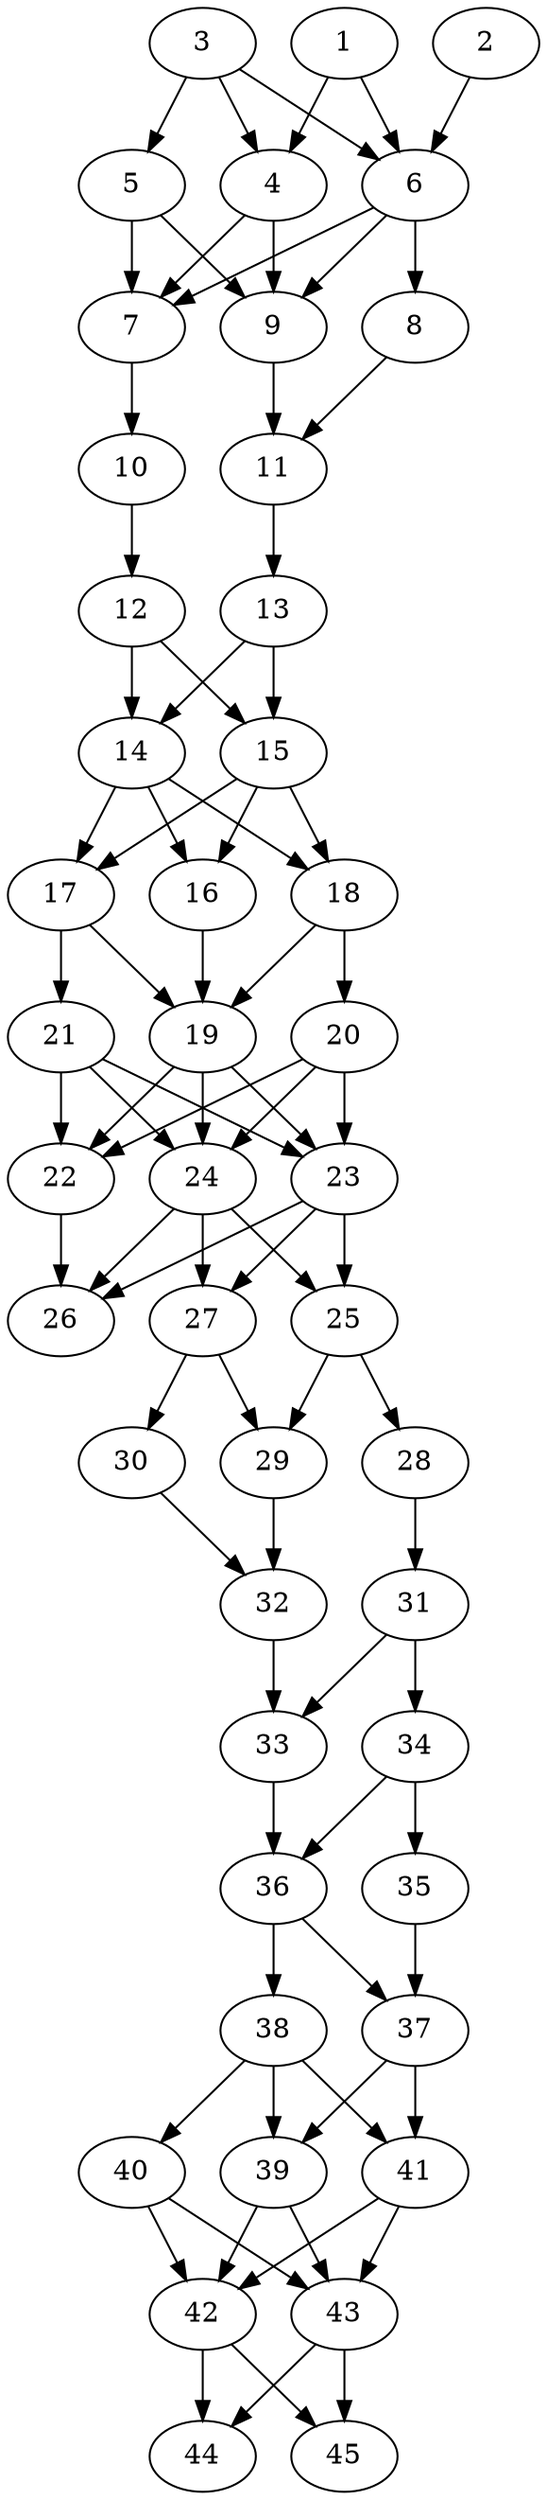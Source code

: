 // DAG automatically generated by daggen at Thu Oct  3 14:07:23 2019
// ./daggen --dot -n 45 --ccr 0.4 --fat 0.3 --regular 0.7 --density 0.9 --mindata 5242880 --maxdata 52428800 
digraph G {
  1 [size="39298560", alpha="0.07", expect_size="15719424"] 
  1 -> 4 [size ="15719424"]
  1 -> 6 [size ="15719424"]
  2 [size="93166080", alpha="0.14", expect_size="37266432"] 
  2 -> 6 [size ="37266432"]
  3 [size="125168640", alpha="0.19", expect_size="50067456"] 
  3 -> 4 [size ="50067456"]
  3 -> 5 [size ="50067456"]
  3 -> 6 [size ="50067456"]
  4 [size="24962560", alpha="0.04", expect_size="9985024"] 
  4 -> 7 [size ="9985024"]
  4 -> 9 [size ="9985024"]
  5 [size="37327360", alpha="0.17", expect_size="14930944"] 
  5 -> 7 [size ="14930944"]
  5 -> 9 [size ="14930944"]
  6 [size="112686080", alpha="0.04", expect_size="45074432"] 
  6 -> 7 [size ="45074432"]
  6 -> 8 [size ="45074432"]
  6 -> 9 [size ="45074432"]
  7 [size="27860480", alpha="0.17", expect_size="11144192"] 
  7 -> 10 [size ="11144192"]
  8 [size="98188800", alpha="0.13", expect_size="39275520"] 
  8 -> 11 [size ="39275520"]
  9 [size="118929920", alpha="0.18", expect_size="47571968"] 
  9 -> 11 [size ="47571968"]
  10 [size="56332800", alpha="0.02", expect_size="22533120"] 
  10 -> 12 [size ="22533120"]
  11 [size="88071680", alpha="0.15", expect_size="35228672"] 
  11 -> 13 [size ="35228672"]
  12 [size="130708480", alpha="0.04", expect_size="52283392"] 
  12 -> 14 [size ="52283392"]
  12 -> 15 [size ="52283392"]
  13 [size="95080960", alpha="0.01", expect_size="38032384"] 
  13 -> 14 [size ="38032384"]
  13 -> 15 [size ="38032384"]
  14 [size="88837120", alpha="0.16", expect_size="35534848"] 
  14 -> 16 [size ="35534848"]
  14 -> 17 [size ="35534848"]
  14 -> 18 [size ="35534848"]
  15 [size="109719040", alpha="0.04", expect_size="43887616"] 
  15 -> 16 [size ="43887616"]
  15 -> 17 [size ="43887616"]
  15 -> 18 [size ="43887616"]
  16 [size="91509760", alpha="0.13", expect_size="36603904"] 
  16 -> 19 [size ="36603904"]
  17 [size="116160000", alpha="0.19", expect_size="46464000"] 
  17 -> 19 [size ="46464000"]
  17 -> 21 [size ="46464000"]
  18 [size="95710720", alpha="0.02", expect_size="38284288"] 
  18 -> 19 [size ="38284288"]
  18 -> 20 [size ="38284288"]
  19 [size="56668160", alpha="0.13", expect_size="22667264"] 
  19 -> 22 [size ="22667264"]
  19 -> 23 [size ="22667264"]
  19 -> 24 [size ="22667264"]
  20 [size="43837440", alpha="0.16", expect_size="17534976"] 
  20 -> 22 [size ="17534976"]
  20 -> 23 [size ="17534976"]
  20 -> 24 [size ="17534976"]
  21 [size="54479360", alpha="0.04", expect_size="21791744"] 
  21 -> 22 [size ="21791744"]
  21 -> 23 [size ="21791744"]
  21 -> 24 [size ="21791744"]
  22 [size="22200320", alpha="0.05", expect_size="8880128"] 
  22 -> 26 [size ="8880128"]
  23 [size="47772160", alpha="0.05", expect_size="19108864"] 
  23 -> 25 [size ="19108864"]
  23 -> 26 [size ="19108864"]
  23 -> 27 [size ="19108864"]
  24 [size="54190080", alpha="0.07", expect_size="21676032"] 
  24 -> 25 [size ="21676032"]
  24 -> 26 [size ="21676032"]
  24 -> 27 [size ="21676032"]
  25 [size="32627200", alpha="0.14", expect_size="13050880"] 
  25 -> 28 [size ="13050880"]
  25 -> 29 [size ="13050880"]
  26 [size="54912000", alpha="0.17", expect_size="21964800"] 
  27 [size="15923200", alpha="0.03", expect_size="6369280"] 
  27 -> 29 [size ="6369280"]
  27 -> 30 [size ="6369280"]
  28 [size="129815040", alpha="0.03", expect_size="51926016"] 
  28 -> 31 [size ="51926016"]
  29 [size="26196480", alpha="0.01", expect_size="10478592"] 
  29 -> 32 [size ="10478592"]
  30 [size="100400640", alpha="0.07", expect_size="40160256"] 
  30 -> 32 [size ="40160256"]
  31 [size="75934720", alpha="0.05", expect_size="30373888"] 
  31 -> 33 [size ="30373888"]
  31 -> 34 [size ="30373888"]
  32 [size="96957440", alpha="0.03", expect_size="38782976"] 
  32 -> 33 [size ="38782976"]
  33 [size="125562880", alpha="0.15", expect_size="50225152"] 
  33 -> 36 [size ="50225152"]
  34 [size="37885440", alpha="0.20", expect_size="15154176"] 
  34 -> 35 [size ="15154176"]
  34 -> 36 [size ="15154176"]
  35 [size="81712640", alpha="0.01", expect_size="32685056"] 
  35 -> 37 [size ="32685056"]
  36 [size="45335040", alpha="0.16", expect_size="18134016"] 
  36 -> 37 [size ="18134016"]
  36 -> 38 [size ="18134016"]
  37 [size="28334080", alpha="0.08", expect_size="11333632"] 
  37 -> 39 [size ="11333632"]
  37 -> 41 [size ="11333632"]
  38 [size="45460480", alpha="0.14", expect_size="18184192"] 
  38 -> 39 [size ="18184192"]
  38 -> 40 [size ="18184192"]
  38 -> 41 [size ="18184192"]
  39 [size="63836160", alpha="0.07", expect_size="25534464"] 
  39 -> 42 [size ="25534464"]
  39 -> 43 [size ="25534464"]
  40 [size="71319040", alpha="0.06", expect_size="28527616"] 
  40 -> 42 [size ="28527616"]
  40 -> 43 [size ="28527616"]
  41 [size="111137280", alpha="0.11", expect_size="44454912"] 
  41 -> 42 [size ="44454912"]
  41 -> 43 [size ="44454912"]
  42 [size="22323200", alpha="0.19", expect_size="8929280"] 
  42 -> 44 [size ="8929280"]
  42 -> 45 [size ="8929280"]
  43 [size="40448000", alpha="0.12", expect_size="16179200"] 
  43 -> 44 [size ="16179200"]
  43 -> 45 [size ="16179200"]
  44 [size="129520640", alpha="0.12", expect_size="51808256"] 
  45 [size="129346560", alpha="0.15", expect_size="51738624"] 
}
